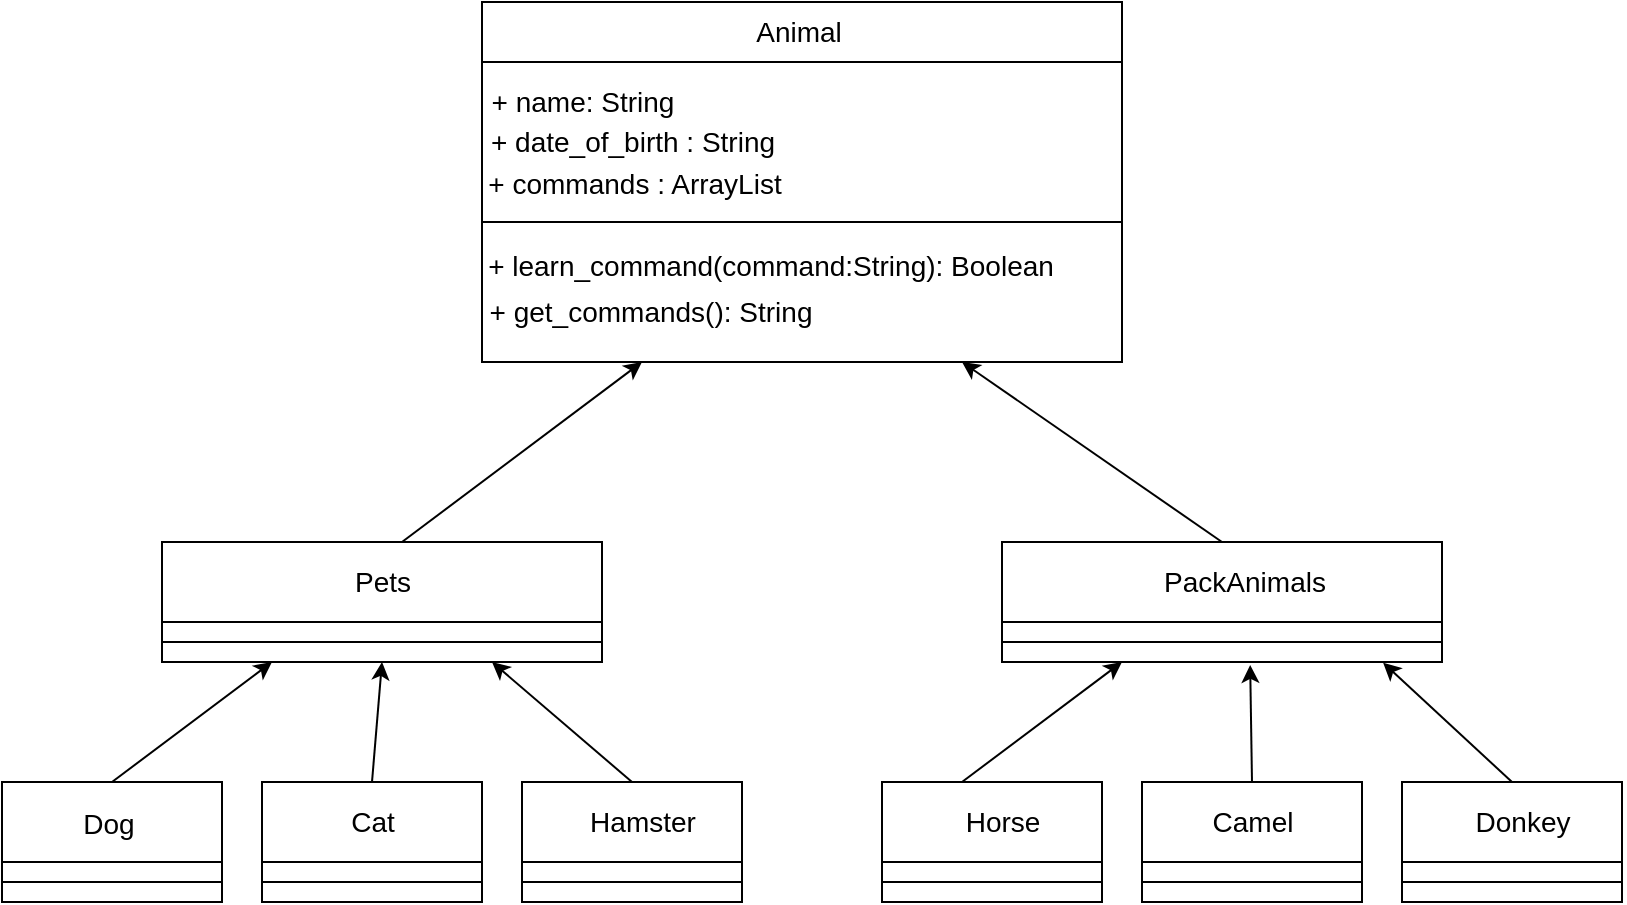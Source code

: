 <mxfile>
    <diagram id="oKAY_tpMrehzHeJ2dm60" name="Страница 1">
        <mxGraphModel dx="526" dy="571" grid="1" gridSize="10" guides="1" tooltips="1" connect="1" arrows="1" fold="1" page="1" pageScale="1" pageWidth="827" pageHeight="1169" math="0" shadow="0">
            <root>
                <mxCell id="0"/>
                <mxCell id="1" parent="0"/>
                <mxCell id="38" value="" style="rounded=0;whiteSpace=wrap;html=1;fontFamily=Helvetica;fontSize=12;fontColor=default;" vertex="1" parent="1">
                    <mxGeometry x="240" y="90" width="320" height="180" as="geometry"/>
                </mxCell>
                <mxCell id="39" value="" style="endArrow=none;html=1;rounded=1;labelBackgroundColor=default;strokeColor=default;fontFamily=Helvetica;fontSize=12;fontColor=default;shape=connector;" edge="1" parent="1">
                    <mxGeometry width="50" height="50" relative="1" as="geometry">
                        <mxPoint x="240" y="120" as="sourcePoint"/>
                        <mxPoint x="560" y="120" as="targetPoint"/>
                    </mxGeometry>
                </mxCell>
                <mxCell id="41" value="&lt;font style=&quot;font-size: 14px;&quot;&gt;Animal&lt;/font&gt;" style="edgeLabel;html=1;align=center;verticalAlign=middle;resizable=0;points=[];fontSize=12;fontFamily=Helvetica;fontColor=default;" vertex="1" connectable="0" parent="39">
                    <mxGeometry x="-0.096" relative="1" as="geometry">
                        <mxPoint x="13" y="-15" as="offset"/>
                    </mxGeometry>
                </mxCell>
                <mxCell id="42" value="+ name: String" style="edgeLabel;html=1;align=center;verticalAlign=middle;resizable=0;points=[];fontSize=14;fontFamily=Helvetica;fontColor=default;" vertex="1" connectable="0" parent="39">
                    <mxGeometry x="0.11" y="-1" relative="1" as="geometry">
                        <mxPoint x="-128" y="19" as="offset"/>
                    </mxGeometry>
                </mxCell>
                <mxCell id="40" value="" style="endArrow=none;html=1;rounded=1;labelBackgroundColor=default;strokeColor=default;fontFamily=Helvetica;fontSize=12;fontColor=default;shape=connector;" edge="1" parent="1">
                    <mxGeometry width="50" height="50" relative="1" as="geometry">
                        <mxPoint x="240" y="200" as="sourcePoint"/>
                        <mxPoint x="560" y="200" as="targetPoint"/>
                    </mxGeometry>
                </mxCell>
                <mxCell id="43" value="+ date_of_birth : String" style="edgeLabel;html=1;align=center;verticalAlign=middle;resizable=0;points=[];fontSize=14;fontFamily=Helvetica;fontColor=default;" vertex="1" connectable="0" parent="40">
                    <mxGeometry x="0.066" y="-2" relative="1" as="geometry">
                        <mxPoint x="-96" y="-42" as="offset"/>
                    </mxGeometry>
                </mxCell>
                <mxCell id="44" value="+ commands : ArrayList" style="edgeLabel;html=1;align=center;verticalAlign=middle;resizable=0;points=[];fontSize=14;fontFamily=Helvetica;fontColor=default;" vertex="1" connectable="0" parent="40">
                    <mxGeometry x="0.129" y="2" relative="1" as="geometry">
                        <mxPoint x="-105" y="-17" as="offset"/>
                    </mxGeometry>
                </mxCell>
                <mxCell id="45" value="+ learn_command(command:String): Boolean" style="edgeLabel;html=1;align=center;verticalAlign=middle;resizable=0;points=[];fontSize=14;fontFamily=Helvetica;fontColor=default;" vertex="1" connectable="0" parent="40">
                    <mxGeometry x="0.135" y="-1" relative="1" as="geometry">
                        <mxPoint x="-38" y="21" as="offset"/>
                    </mxGeometry>
                </mxCell>
                <mxCell id="46" value="+ get_commands(): String" style="edgeLabel;html=1;align=center;verticalAlign=middle;resizable=0;points=[];fontSize=14;fontFamily=Helvetica;fontColor=default;" vertex="1" connectable="0" parent="40">
                    <mxGeometry x="0.079" y="-1" relative="1" as="geometry">
                        <mxPoint x="-89" y="44" as="offset"/>
                    </mxGeometry>
                </mxCell>
                <mxCell id="51" value="" style="endArrow=classic;html=1;rounded=1;labelBackgroundColor=default;strokeColor=default;fontFamily=Helvetica;fontSize=14;fontColor=default;shape=connector;entryX=0.25;entryY=1;entryDx=0;entryDy=0;" edge="1" parent="1" target="38">
                    <mxGeometry width="50" height="50" relative="1" as="geometry">
                        <mxPoint x="200" y="360" as="sourcePoint"/>
                        <mxPoint x="300" y="270" as="targetPoint"/>
                    </mxGeometry>
                </mxCell>
                <mxCell id="53" value="" style="rounded=0;whiteSpace=wrap;html=1;fontFamily=Helvetica;fontSize=14;fontColor=default;" vertex="1" parent="1">
                    <mxGeometry x="80" y="360" width="220" height="60" as="geometry"/>
                </mxCell>
                <mxCell id="54" value="" style="endArrow=none;html=1;rounded=1;labelBackgroundColor=default;strokeColor=default;fontFamily=Helvetica;fontSize=14;fontColor=default;shape=connector;" edge="1" parent="1">
                    <mxGeometry width="50" height="50" relative="1" as="geometry">
                        <mxPoint x="80" y="400" as="sourcePoint"/>
                        <mxPoint x="300" y="400" as="targetPoint"/>
                    </mxGeometry>
                </mxCell>
                <mxCell id="56" value="Pets" style="edgeLabel;html=1;align=center;verticalAlign=middle;resizable=0;points=[];fontSize=14;fontFamily=Helvetica;fontColor=default;" vertex="1" connectable="0" parent="54">
                    <mxGeometry x="0.198" y="-2" relative="1" as="geometry">
                        <mxPoint x="-22" y="-22" as="offset"/>
                    </mxGeometry>
                </mxCell>
                <mxCell id="55" value="" style="endArrow=none;html=1;rounded=1;labelBackgroundColor=default;strokeColor=default;fontFamily=Helvetica;fontSize=14;fontColor=default;shape=connector;" edge="1" parent="1">
                    <mxGeometry width="50" height="50" relative="1" as="geometry">
                        <mxPoint x="80" y="410" as="sourcePoint"/>
                        <mxPoint x="300" y="410" as="targetPoint"/>
                    </mxGeometry>
                </mxCell>
                <mxCell id="57" value="" style="rounded=0;whiteSpace=wrap;html=1;fontFamily=Helvetica;fontSize=14;fontColor=default;" vertex="1" parent="1">
                    <mxGeometry x="500" y="360" width="220" height="60" as="geometry"/>
                </mxCell>
                <mxCell id="58" value="" style="endArrow=classic;html=1;rounded=1;labelBackgroundColor=default;strokeColor=default;fontFamily=Helvetica;fontSize=14;fontColor=default;shape=connector;entryX=0.75;entryY=1;entryDx=0;entryDy=0;exitX=0.5;exitY=0;exitDx=0;exitDy=0;" edge="1" parent="1" source="57" target="38">
                    <mxGeometry width="50" height="50" relative="1" as="geometry">
                        <mxPoint x="560" y="360" as="sourcePoint"/>
                        <mxPoint x="660" y="270" as="targetPoint"/>
                    </mxGeometry>
                </mxCell>
                <mxCell id="59" value="" style="endArrow=none;html=1;rounded=1;labelBackgroundColor=default;strokeColor=default;fontFamily=Helvetica;fontSize=14;fontColor=default;shape=connector;" edge="1" parent="1">
                    <mxGeometry width="50" height="50" relative="1" as="geometry">
                        <mxPoint x="500" y="410" as="sourcePoint"/>
                        <mxPoint x="720" y="410" as="targetPoint"/>
                    </mxGeometry>
                </mxCell>
                <mxCell id="60" value="" style="endArrow=none;html=1;rounded=1;labelBackgroundColor=default;strokeColor=default;fontFamily=Helvetica;fontSize=14;fontColor=default;shape=connector;" edge="1" parent="1">
                    <mxGeometry width="50" height="50" relative="1" as="geometry">
                        <mxPoint x="500" y="400" as="sourcePoint"/>
                        <mxPoint x="720" y="400" as="targetPoint"/>
                    </mxGeometry>
                </mxCell>
                <mxCell id="61" value="PackAnimals" style="edgeLabel;html=1;align=center;verticalAlign=middle;resizable=0;points=[];fontSize=14;fontFamily=Helvetica;fontColor=default;" vertex="1" connectable="0" parent="60">
                    <mxGeometry x="0.167" relative="1" as="geometry">
                        <mxPoint x="-8" y="-20" as="offset"/>
                    </mxGeometry>
                </mxCell>
                <mxCell id="62" value="" style="rounded=0;whiteSpace=wrap;html=1;fontFamily=Helvetica;fontSize=14;fontColor=default;" vertex="1" parent="1">
                    <mxGeometry y="480" width="110" height="60" as="geometry"/>
                </mxCell>
                <mxCell id="63" value="" style="rounded=0;whiteSpace=wrap;html=1;fontFamily=Helvetica;fontSize=14;fontColor=default;" vertex="1" parent="1">
                    <mxGeometry x="130" y="480" width="110" height="60" as="geometry"/>
                </mxCell>
                <mxCell id="64" value="" style="rounded=0;whiteSpace=wrap;html=1;fontFamily=Helvetica;fontSize=14;fontColor=default;" vertex="1" parent="1">
                    <mxGeometry x="260" y="480" width="110" height="60" as="geometry"/>
                </mxCell>
                <mxCell id="65" value="" style="rounded=0;whiteSpace=wrap;html=1;fontFamily=Helvetica;fontSize=14;fontColor=default;" vertex="1" parent="1">
                    <mxGeometry x="440" y="480" width="110" height="60" as="geometry"/>
                </mxCell>
                <mxCell id="66" value="" style="rounded=0;whiteSpace=wrap;html=1;fontFamily=Helvetica;fontSize=14;fontColor=default;" vertex="1" parent="1">
                    <mxGeometry x="570" y="480" width="110" height="60" as="geometry"/>
                </mxCell>
                <mxCell id="67" value="" style="rounded=0;whiteSpace=wrap;html=1;fontFamily=Helvetica;fontSize=14;fontColor=default;" vertex="1" parent="1">
                    <mxGeometry x="700" y="480" width="110" height="60" as="geometry"/>
                </mxCell>
                <mxCell id="68" value="" style="endArrow=classic;html=1;rounded=1;labelBackgroundColor=default;strokeColor=default;fontFamily=Helvetica;fontSize=14;fontColor=default;shape=connector;exitX=0.5;exitY=0;exitDx=0;exitDy=0;entryX=0.25;entryY=1;entryDx=0;entryDy=0;" edge="1" parent="1" source="62" target="53">
                    <mxGeometry width="50" height="50" relative="1" as="geometry">
                        <mxPoint x="90" y="510" as="sourcePoint"/>
                        <mxPoint x="160" y="430" as="targetPoint"/>
                    </mxGeometry>
                </mxCell>
                <mxCell id="69" value="" style="endArrow=classic;html=1;rounded=1;labelBackgroundColor=default;strokeColor=default;fontFamily=Helvetica;fontSize=14;fontColor=default;shape=connector;entryX=0.5;entryY=1;entryDx=0;entryDy=0;exitX=0.5;exitY=0;exitDx=0;exitDy=0;" edge="1" parent="1" source="63" target="53">
                    <mxGeometry width="50" height="50" relative="1" as="geometry">
                        <mxPoint x="140" y="710" as="sourcePoint"/>
                        <mxPoint x="190" y="660" as="targetPoint"/>
                    </mxGeometry>
                </mxCell>
                <mxCell id="70" value="" style="endArrow=classic;html=1;rounded=1;labelBackgroundColor=default;strokeColor=default;fontFamily=Helvetica;fontSize=14;fontColor=default;shape=connector;entryX=0.75;entryY=1;entryDx=0;entryDy=0;exitX=0.5;exitY=0;exitDx=0;exitDy=0;" edge="1" parent="1" source="64" target="53">
                    <mxGeometry width="50" height="50" relative="1" as="geometry">
                        <mxPoint x="140" y="710" as="sourcePoint"/>
                        <mxPoint x="190" y="660" as="targetPoint"/>
                    </mxGeometry>
                </mxCell>
                <mxCell id="71" value="" style="endArrow=classic;html=1;rounded=1;labelBackgroundColor=default;strokeColor=default;fontFamily=Helvetica;fontSize=14;fontColor=default;shape=connector;exitX=0.5;exitY=0;exitDx=0;exitDy=0;entryX=0.25;entryY=1;entryDx=0;entryDy=0;" edge="1" parent="1">
                    <mxGeometry width="50" height="50" relative="1" as="geometry">
                        <mxPoint x="480" y="480" as="sourcePoint"/>
                        <mxPoint x="560" y="420" as="targetPoint"/>
                    </mxGeometry>
                </mxCell>
                <mxCell id="72" value="" style="endArrow=classic;html=1;rounded=1;labelBackgroundColor=default;strokeColor=default;fontFamily=Helvetica;fontSize=14;fontColor=default;shape=connector;entryX=0.564;entryY=1.024;entryDx=0;entryDy=0;exitX=0.5;exitY=0;exitDx=0;exitDy=0;entryPerimeter=0;" edge="1" parent="1" source="66" target="57">
                    <mxGeometry width="50" height="50" relative="1" as="geometry">
                        <mxPoint x="195" y="490" as="sourcePoint"/>
                        <mxPoint x="200" y="430" as="targetPoint"/>
                    </mxGeometry>
                </mxCell>
                <mxCell id="73" value="" style="endArrow=classic;html=1;rounded=1;labelBackgroundColor=default;strokeColor=default;fontFamily=Helvetica;fontSize=14;fontColor=default;shape=connector;entryX=0.866;entryY=1.005;entryDx=0;entryDy=0;exitX=0.5;exitY=0;exitDx=0;exitDy=0;entryPerimeter=0;" edge="1" parent="1" source="67" target="57">
                    <mxGeometry width="50" height="50" relative="1" as="geometry">
                        <mxPoint x="325" y="490" as="sourcePoint"/>
                        <mxPoint x="255" y="430" as="targetPoint"/>
                    </mxGeometry>
                </mxCell>
                <mxCell id="74" value="" style="endArrow=none;html=1;rounded=1;labelBackgroundColor=default;strokeColor=default;fontFamily=Helvetica;fontSize=14;fontColor=default;shape=connector;" edge="1" parent="1">
                    <mxGeometry width="50" height="50" relative="1" as="geometry">
                        <mxPoint y="520" as="sourcePoint"/>
                        <mxPoint x="110" y="520" as="targetPoint"/>
                    </mxGeometry>
                </mxCell>
                <mxCell id="86" value="Dog" style="edgeLabel;html=1;align=center;verticalAlign=middle;resizable=0;points=[];fontSize=14;fontFamily=Helvetica;fontColor=default;" vertex="1" connectable="0" parent="74">
                    <mxGeometry x="0.233" y="1" relative="1" as="geometry">
                        <mxPoint x="-15" y="-18" as="offset"/>
                    </mxGeometry>
                </mxCell>
                <mxCell id="75" value="" style="endArrow=none;html=1;rounded=1;labelBackgroundColor=default;strokeColor=default;fontFamily=Helvetica;fontSize=14;fontColor=default;shape=connector;" edge="1" parent="1">
                    <mxGeometry width="50" height="50" relative="1" as="geometry">
                        <mxPoint y="530" as="sourcePoint"/>
                        <mxPoint x="110" y="530" as="targetPoint"/>
                    </mxGeometry>
                </mxCell>
                <mxCell id="76" value="" style="endArrow=none;html=1;rounded=1;labelBackgroundColor=default;strokeColor=default;fontFamily=Helvetica;fontSize=14;fontColor=default;shape=connector;" edge="1" parent="1">
                    <mxGeometry width="50" height="50" relative="1" as="geometry">
                        <mxPoint x="130" y="530" as="sourcePoint"/>
                        <mxPoint x="240" y="530" as="targetPoint"/>
                    </mxGeometry>
                </mxCell>
                <mxCell id="77" value="" style="endArrow=none;html=1;rounded=1;labelBackgroundColor=default;strokeColor=default;fontFamily=Helvetica;fontSize=14;fontColor=default;shape=connector;" edge="1" parent="1">
                    <mxGeometry width="50" height="50" relative="1" as="geometry">
                        <mxPoint x="130" y="520" as="sourcePoint"/>
                        <mxPoint x="240" y="520" as="targetPoint"/>
                    </mxGeometry>
                </mxCell>
                <mxCell id="87" value="Cat" style="edgeLabel;html=1;align=center;verticalAlign=middle;resizable=0;points=[];fontSize=14;fontFamily=Helvetica;fontColor=default;" vertex="1" connectable="0" parent="77">
                    <mxGeometry x="0.16" y="1" relative="1" as="geometry">
                        <mxPoint x="-9" y="-19" as="offset"/>
                    </mxGeometry>
                </mxCell>
                <mxCell id="78" value="" style="endArrow=none;html=1;rounded=1;labelBackgroundColor=default;strokeColor=default;fontFamily=Helvetica;fontSize=14;fontColor=default;shape=connector;" edge="1" parent="1">
                    <mxGeometry width="50" height="50" relative="1" as="geometry">
                        <mxPoint x="260" y="530" as="sourcePoint"/>
                        <mxPoint x="370" y="530" as="targetPoint"/>
                    </mxGeometry>
                </mxCell>
                <mxCell id="79" value="" style="endArrow=none;html=1;rounded=1;labelBackgroundColor=default;strokeColor=default;fontFamily=Helvetica;fontSize=14;fontColor=default;shape=connector;" edge="1" parent="1">
                    <mxGeometry width="50" height="50" relative="1" as="geometry">
                        <mxPoint x="260" y="520" as="sourcePoint"/>
                        <mxPoint x="370" y="520" as="targetPoint"/>
                    </mxGeometry>
                </mxCell>
                <mxCell id="89" value="Hamster" style="edgeLabel;html=1;align=center;verticalAlign=middle;resizable=0;points=[];fontSize=14;fontFamily=Helvetica;fontColor=default;" vertex="1" connectable="0" parent="79">
                    <mxGeometry x="0.305" y="-3" relative="1" as="geometry">
                        <mxPoint x="-12" y="-23" as="offset"/>
                    </mxGeometry>
                </mxCell>
                <mxCell id="80" value="" style="endArrow=none;html=1;rounded=1;labelBackgroundColor=default;strokeColor=default;fontFamily=Helvetica;fontSize=14;fontColor=default;shape=connector;" edge="1" parent="1">
                    <mxGeometry width="50" height="50" relative="1" as="geometry">
                        <mxPoint x="440" y="530" as="sourcePoint"/>
                        <mxPoint x="550" y="530" as="targetPoint"/>
                    </mxGeometry>
                </mxCell>
                <mxCell id="81" value="" style="endArrow=none;html=1;rounded=1;labelBackgroundColor=default;strokeColor=default;fontFamily=Helvetica;fontSize=14;fontColor=default;shape=connector;" edge="1" parent="1">
                    <mxGeometry width="50" height="50" relative="1" as="geometry">
                        <mxPoint x="440" y="520" as="sourcePoint"/>
                        <mxPoint x="550" y="520" as="targetPoint"/>
                    </mxGeometry>
                </mxCell>
                <mxCell id="90" value="Horse" style="edgeLabel;html=1;align=center;verticalAlign=middle;resizable=0;points=[];fontSize=14;fontFamily=Helvetica;fontColor=default;" vertex="1" connectable="0" parent="81">
                    <mxGeometry x="0.414" relative="1" as="geometry">
                        <mxPoint x="-18" y="-20" as="offset"/>
                    </mxGeometry>
                </mxCell>
                <mxCell id="82" value="" style="endArrow=none;html=1;rounded=1;labelBackgroundColor=default;strokeColor=default;fontFamily=Helvetica;fontSize=14;fontColor=default;shape=connector;" edge="1" parent="1">
                    <mxGeometry width="50" height="50" relative="1" as="geometry">
                        <mxPoint x="570" y="530" as="sourcePoint"/>
                        <mxPoint x="680" y="530" as="targetPoint"/>
                    </mxGeometry>
                </mxCell>
                <mxCell id="83" value="" style="endArrow=none;html=1;rounded=1;labelBackgroundColor=default;strokeColor=default;fontFamily=Helvetica;fontSize=14;fontColor=default;shape=connector;" edge="1" parent="1">
                    <mxGeometry width="50" height="50" relative="1" as="geometry">
                        <mxPoint x="570" y="520" as="sourcePoint"/>
                        <mxPoint x="680" y="520" as="targetPoint"/>
                    </mxGeometry>
                </mxCell>
                <mxCell id="91" value="Camel" style="edgeLabel;html=1;align=center;verticalAlign=middle;resizable=0;points=[];fontSize=14;fontFamily=Helvetica;fontColor=default;" vertex="1" connectable="0" parent="83">
                    <mxGeometry x="0.196" y="1" relative="1" as="geometry">
                        <mxPoint x="-11" y="-19" as="offset"/>
                    </mxGeometry>
                </mxCell>
                <mxCell id="84" value="" style="endArrow=none;html=1;rounded=1;labelBackgroundColor=default;strokeColor=default;fontFamily=Helvetica;fontSize=14;fontColor=default;shape=connector;" edge="1" parent="1">
                    <mxGeometry width="50" height="50" relative="1" as="geometry">
                        <mxPoint x="700" y="530" as="sourcePoint"/>
                        <mxPoint x="810" y="530" as="targetPoint"/>
                    </mxGeometry>
                </mxCell>
                <mxCell id="85" value="" style="endArrow=none;html=1;rounded=1;labelBackgroundColor=default;strokeColor=default;fontFamily=Helvetica;fontSize=14;fontColor=default;shape=connector;" edge="1" parent="1">
                    <mxGeometry width="50" height="50" relative="1" as="geometry">
                        <mxPoint x="700" y="520" as="sourcePoint"/>
                        <mxPoint x="810" y="520" as="targetPoint"/>
                    </mxGeometry>
                </mxCell>
                <mxCell id="92" value="Donkey" style="edgeLabel;html=1;align=center;verticalAlign=middle;resizable=0;points=[];fontSize=14;fontFamily=Helvetica;fontColor=default;" vertex="1" connectable="0" parent="85">
                    <mxGeometry x="0.16" y="4" relative="1" as="geometry">
                        <mxPoint x="-4" y="-16" as="offset"/>
                    </mxGeometry>
                </mxCell>
            </root>
        </mxGraphModel>
    </diagram>
</mxfile>